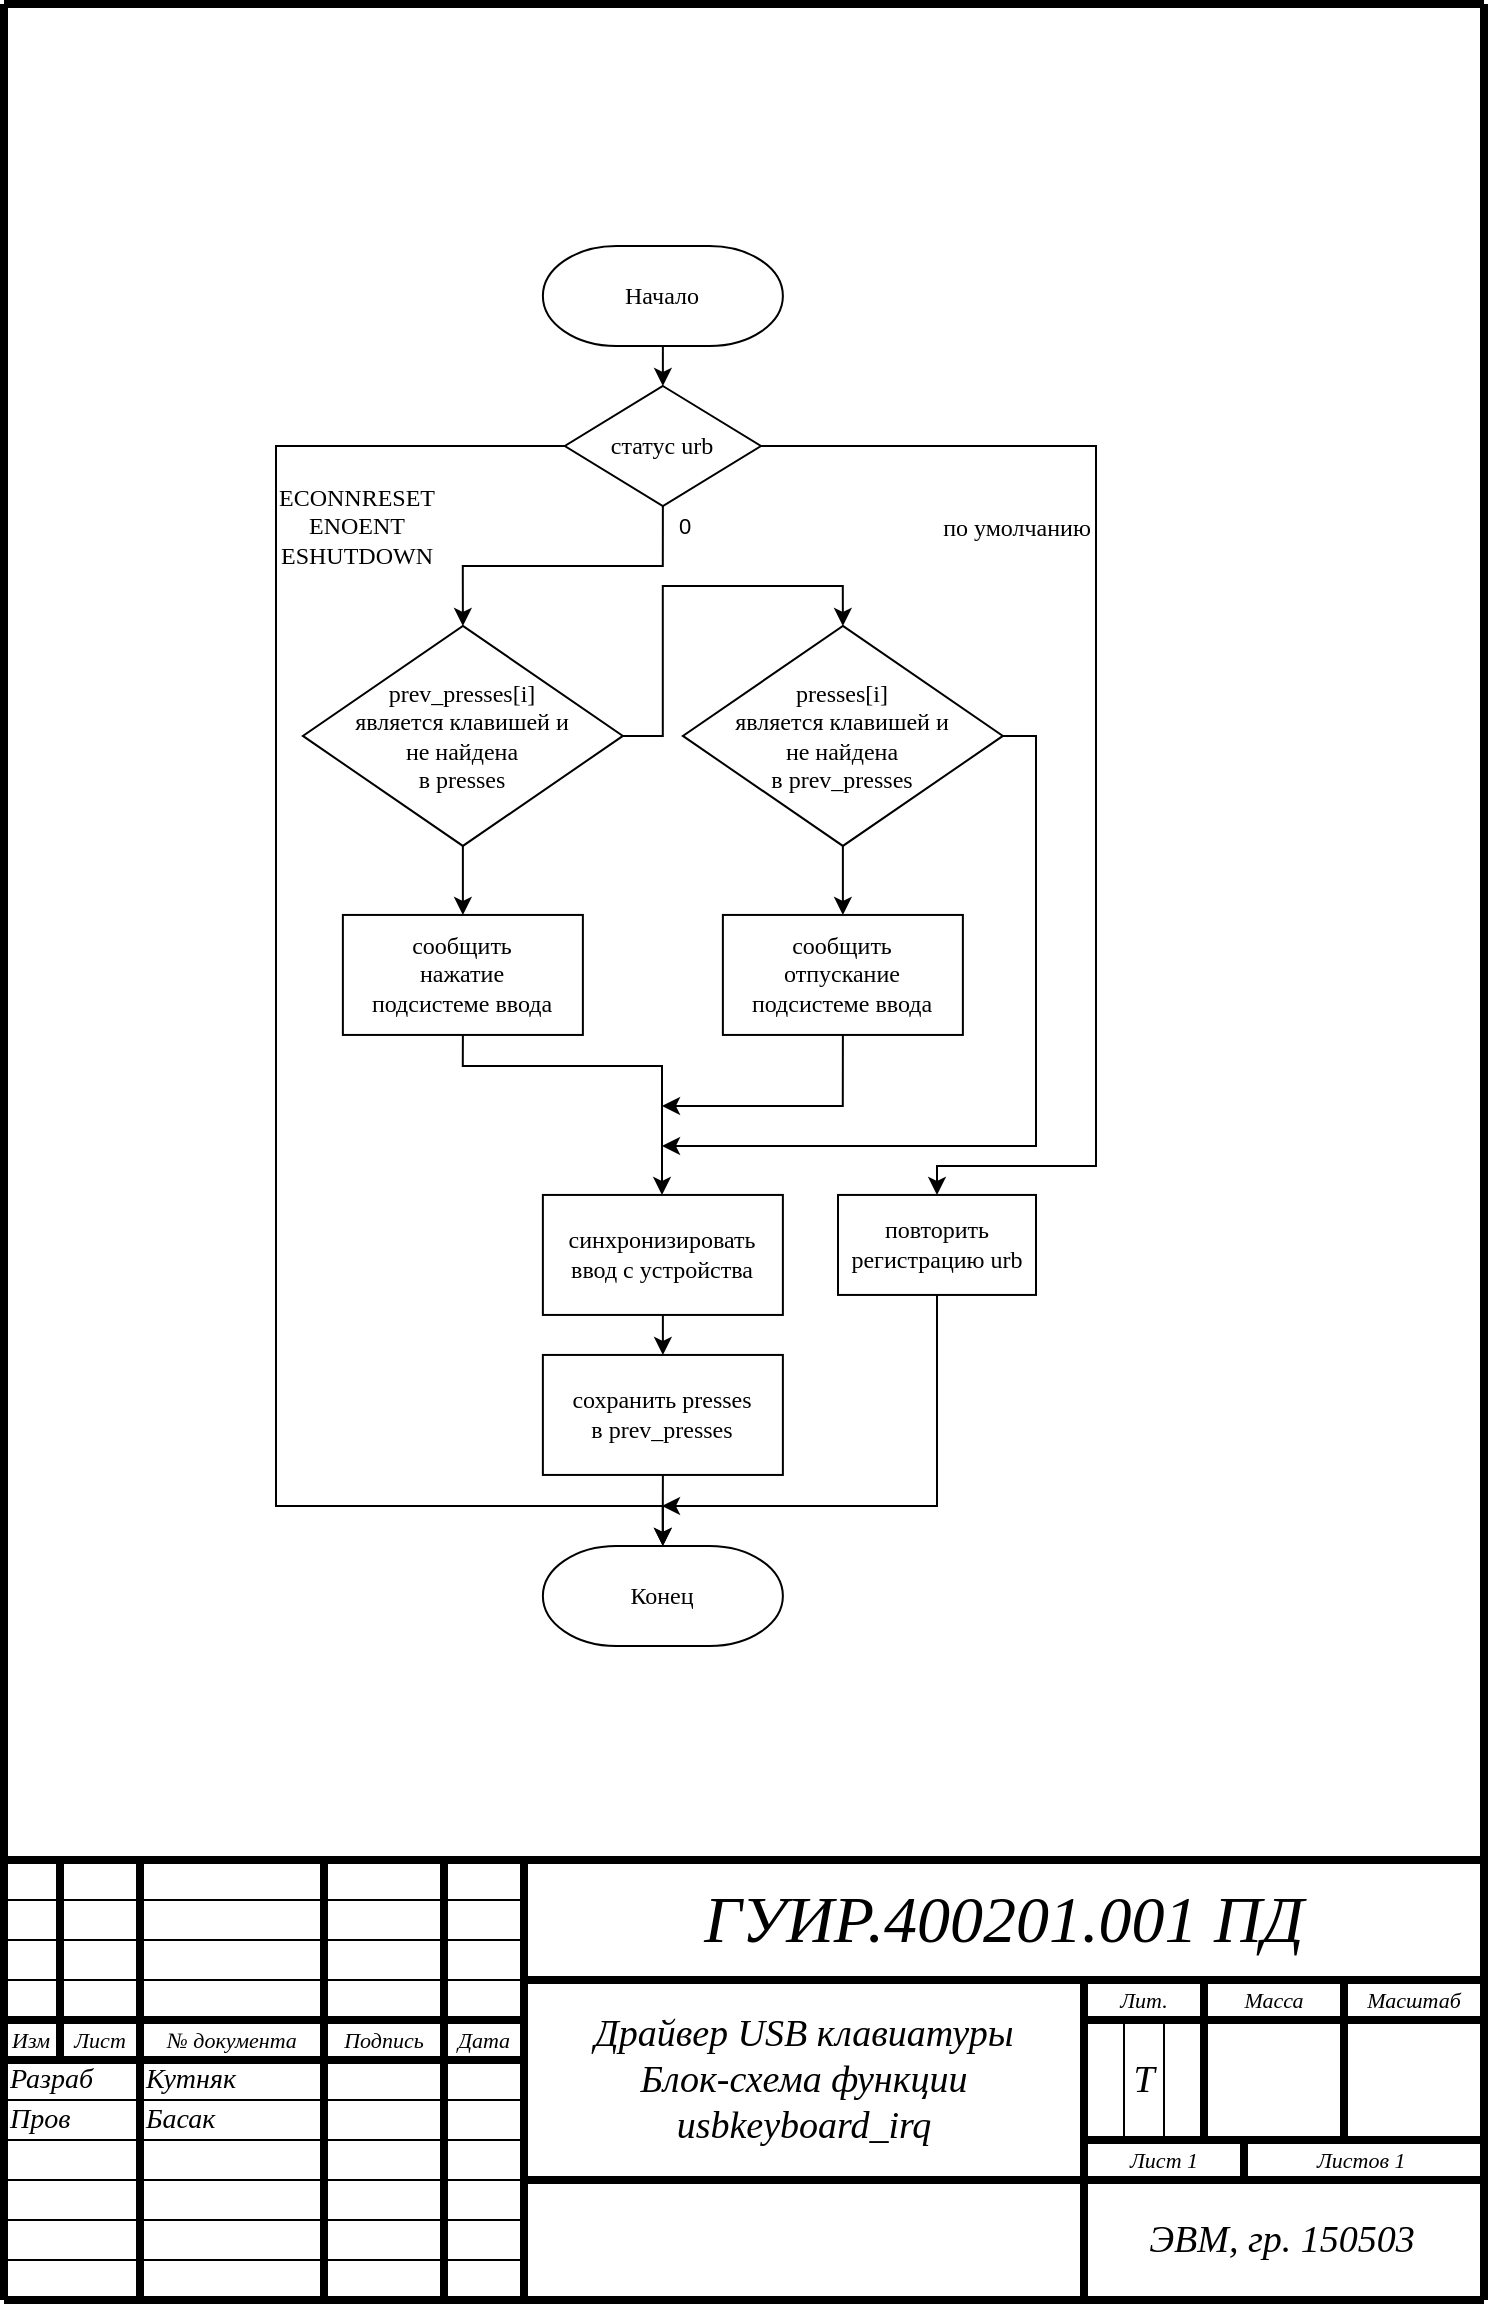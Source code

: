 <mxfile version="21.2.8" type="device">
  <diagram name="2_1.1" id="AGk9PsbKG4yfcmLNKomX">
    <mxGraphModel dx="831" dy="850" grid="1" gridSize="10" guides="1" tooltips="1" connect="1" arrows="1" fold="1" page="1" pageScale="1" pageWidth="827" pageHeight="1169" math="0" shadow="0">
      <root>
        <mxCell id="_mP06q21zTchJCsDbkNZ-0" />
        <mxCell id="_mP06q21zTchJCsDbkNZ-1" parent="_mP06q21zTchJCsDbkNZ-0" />
        <mxCell id="jx_P5qmIkzRaP3UXuOam-67" style="edgeStyle=orthogonalEdgeStyle;rounded=0;orthogonalLoop=1;jettySize=auto;html=1;entryX=0;entryY=0.5;entryDx=0;entryDy=0;entryPerimeter=0;fontSize=10;" parent="_mP06q21zTchJCsDbkNZ-1" edge="1">
          <mxGeometry relative="1" as="geometry">
            <Array as="points">
              <mxPoint x="1622.08" y="360.08" />
              <mxPoint x="1622.08" y="531.08" />
            </Array>
            <mxPoint x="1592.08" y="531.08" as="targetPoint" />
          </mxGeometry>
        </mxCell>
        <mxCell id="jx_P5qmIkzRaP3UXuOam-68" value="Нет" style="edgeLabel;html=1;align=center;verticalAlign=middle;resizable=0;points=[];fontSize=10;" parent="jx_P5qmIkzRaP3UXuOam-67" vertex="1" connectable="0">
          <mxGeometry x="-0.939" y="-1" relative="1" as="geometry">
            <mxPoint y="-11" as="offset" />
          </mxGeometry>
        </mxCell>
        <mxCell id="_O9GX9oBgAqIFVcC1bcC-0" style="vsdxID=5;fillColor=#FFFFFF;gradientColor=none;shape=stencil(nY9LDoAgDERP0z3SI/i5BwkoRAUC+Lu9kGo0Lt3NtK/tFLCOWngFnMUU3Kg2I5MGbIBzY7UKJmUF2ALWvQtqCG6xkrwXhSxqdmvZsNNcxViZ4ewgT64jdDL2hf4E7wsXmsWThd549765c4l+xvYE);strokeColor=#000000;strokeWidth=4;spacingTop=-1;spacingBottom=-1;spacingLeft=-1;spacingRight=-1;labelBackgroundColor=#ffffff;rounded=0;html=1;whiteSpace=wrap;fontFamily=GOST type B;fontSource=https%3A%2F%2Fdrive.google.com%2Fuc%3Fexport%3Ddownload%26id%3D1UrnLVkHcLbHLojcf2ejICCGZ1GY9liKW;" parent="_mP06q21zTchJCsDbkNZ-1" vertex="1">
          <mxGeometry x="900" y="937" width="740" height="220" as="geometry" />
        </mxCell>
        <mxCell id="_O9GX9oBgAqIFVcC1bcC-1" style="vsdxID=30;edgeStyle=none;startArrow=none;endArrow=none;startSize=5;endSize=5;strokeWidth=4;strokeColor=#000000;spacingTop=-1;spacingBottom=-1;spacingLeft=-1;spacingRight=-1;verticalAlign=middle;html=1;labelBackgroundColor=#ffffff;rounded=0;fontFamily=GOST type B;fontSource=https%3A%2F%2Fdrive.google.com%2Fuc%3Fexport%3Ddownload%26id%3D1UrnLVkHcLbHLojcf2ejICCGZ1GY9liKW;" parent="_mP06q21zTchJCsDbkNZ-1" edge="1">
          <mxGeometry relative="1" as="geometry">
            <Array as="points" />
            <mxPoint x="928" y="937" as="sourcePoint" />
            <mxPoint x="928" y="1037" as="targetPoint" />
          </mxGeometry>
        </mxCell>
        <mxCell id="_O9GX9oBgAqIFVcC1bcC-2" style="vsdxID=29;edgeStyle=none;startArrow=none;endArrow=none;startSize=5;endSize=5;strokeColor=#000000;spacingTop=-1;spacingBottom=-1;spacingLeft=-1;spacingRight=-1;verticalAlign=middle;html=1;labelBackgroundColor=#ffffff;rounded=0;fontFamily=GOST type B;fontSource=https%3A%2F%2Fdrive.google.com%2Fuc%3Fexport%3Ddownload%26id%3D1UrnLVkHcLbHLojcf2ejICCGZ1GY9liKW;" parent="_mP06q21zTchJCsDbkNZ-1" edge="1">
          <mxGeometry relative="1" as="geometry">
            <mxPoint as="offset" />
            <Array as="points" />
            <mxPoint x="900" y="1137" as="sourcePoint" />
            <mxPoint x="1160" y="1137" as="targetPoint" />
          </mxGeometry>
        </mxCell>
        <mxCell id="_O9GX9oBgAqIFVcC1bcC-3" style="vsdxID=28;edgeStyle=none;startArrow=none;endArrow=none;startSize=5;endSize=5;strokeColor=#000000;spacingTop=-1;spacingBottom=-1;spacingLeft=-1;spacingRight=-1;verticalAlign=middle;html=1;labelBackgroundColor=#ffffff;rounded=0;fontFamily=GOST type B;fontSource=https%3A%2F%2Fdrive.google.com%2Fuc%3Fexport%3Ddownload%26id%3D1UrnLVkHcLbHLojcf2ejICCGZ1GY9liKW;" parent="_mP06q21zTchJCsDbkNZ-1" edge="1">
          <mxGeometry relative="1" as="geometry">
            <mxPoint as="offset" />
            <Array as="points" />
            <mxPoint x="900" y="1117" as="sourcePoint" />
            <mxPoint x="1160" y="1117" as="targetPoint" />
          </mxGeometry>
        </mxCell>
        <mxCell id="_O9GX9oBgAqIFVcC1bcC-4" style="vsdxID=27;edgeStyle=none;startArrow=none;endArrow=none;startSize=5;endSize=5;strokeColor=#000000;spacingTop=-1;spacingBottom=-1;spacingLeft=-1;spacingRight=-1;verticalAlign=middle;html=1;labelBackgroundColor=#ffffff;rounded=0;fontFamily=GOST type B;fontSource=https%3A%2F%2Fdrive.google.com%2Fuc%3Fexport%3Ddownload%26id%3D1UrnLVkHcLbHLojcf2ejICCGZ1GY9liKW;" parent="_mP06q21zTchJCsDbkNZ-1" edge="1">
          <mxGeometry relative="1" as="geometry">
            <mxPoint as="offset" />
            <Array as="points" />
            <mxPoint x="900" y="1097" as="sourcePoint" />
            <mxPoint x="1160" y="1097" as="targetPoint" />
          </mxGeometry>
        </mxCell>
        <mxCell id="_O9GX9oBgAqIFVcC1bcC-5" style="vsdxID=26;edgeStyle=none;startArrow=none;endArrow=none;startSize=5;endSize=5;strokeColor=#000000;spacingTop=-1;spacingBottom=-1;spacingLeft=-1;spacingRight=-1;verticalAlign=middle;html=1;labelBackgroundColor=#ffffff;rounded=0;fontFamily=GOST type B;fontSource=https%3A%2F%2Fdrive.google.com%2Fuc%3Fexport%3Ddownload%26id%3D1UrnLVkHcLbHLojcf2ejICCGZ1GY9liKW;" parent="_mP06q21zTchJCsDbkNZ-1" edge="1">
          <mxGeometry relative="1" as="geometry">
            <mxPoint as="offset" />
            <Array as="points" />
            <mxPoint x="900" y="1077" as="sourcePoint" />
            <mxPoint x="1160" y="1077" as="targetPoint" />
          </mxGeometry>
        </mxCell>
        <mxCell id="_O9GX9oBgAqIFVcC1bcC-6" style="vsdxID=25;edgeStyle=none;startArrow=none;endArrow=none;startSize=5;endSize=5;strokeColor=#000000;spacingTop=-1;spacingBottom=-1;spacingLeft=-1;spacingRight=-1;verticalAlign=middle;html=1;labelBackgroundColor=#ffffff;rounded=0;fontFamily=GOST type B;fontSource=https%3A%2F%2Fdrive.google.com%2Fuc%3Fexport%3Ddownload%26id%3D1UrnLVkHcLbHLojcf2ejICCGZ1GY9liKW;" parent="_mP06q21zTchJCsDbkNZ-1" edge="1">
          <mxGeometry relative="1" as="geometry">
            <mxPoint as="offset" />
            <Array as="points" />
            <mxPoint x="900" y="1057" as="sourcePoint" />
            <mxPoint x="1160" y="1057" as="targetPoint" />
          </mxGeometry>
        </mxCell>
        <mxCell id="_O9GX9oBgAqIFVcC1bcC-7" style="vsdxID=24;edgeStyle=none;startArrow=none;endArrow=none;startSize=5;endSize=5;strokeWidth=4;strokeColor=#000000;spacingTop=-1;spacingBottom=-1;spacingLeft=-1;spacingRight=-1;verticalAlign=middle;html=1;labelBackgroundColor=#ffffff;rounded=0;fontFamily=GOST type B;fontSource=https%3A%2F%2Fdrive.google.com%2Fuc%3Fexport%3Ddownload%26id%3D1UrnLVkHcLbHLojcf2ejICCGZ1GY9liKW;" parent="_mP06q21zTchJCsDbkNZ-1" edge="1">
          <mxGeometry relative="1" as="geometry">
            <mxPoint as="offset" />
            <Array as="points" />
            <mxPoint x="900" y="1037" as="sourcePoint" />
            <mxPoint x="1160" y="1037" as="targetPoint" />
          </mxGeometry>
        </mxCell>
        <mxCell id="_O9GX9oBgAqIFVcC1bcC-8" style="vsdxID=23;edgeStyle=none;startArrow=none;endArrow=none;startSize=5;endSize=5;strokeWidth=4;strokeColor=#000000;spacingTop=-1;spacingBottom=-1;spacingLeft=-1;spacingRight=-1;verticalAlign=middle;html=1;labelBackgroundColor=#ffffff;rounded=0;fontFamily=GOST type B;fontSource=https%3A%2F%2Fdrive.google.com%2Fuc%3Fexport%3Ddownload%26id%3D1UrnLVkHcLbHLojcf2ejICCGZ1GY9liKW;" parent="_mP06q21zTchJCsDbkNZ-1" edge="1">
          <mxGeometry relative="1" as="geometry">
            <mxPoint as="offset" />
            <Array as="points" />
            <mxPoint x="900" y="1017" as="sourcePoint" />
            <mxPoint x="1160" y="1017" as="targetPoint" />
          </mxGeometry>
        </mxCell>
        <mxCell id="_O9GX9oBgAqIFVcC1bcC-9" style="vsdxID=22;edgeStyle=none;startArrow=none;endArrow=none;startSize=5;endSize=5;strokeColor=#000000;spacingTop=-1;spacingBottom=-1;spacingLeft=-1;spacingRight=-1;verticalAlign=middle;html=1;labelBackgroundColor=#ffffff;rounded=0;fontFamily=GOST type B;fontSource=https%3A%2F%2Fdrive.google.com%2Fuc%3Fexport%3Ddownload%26id%3D1UrnLVkHcLbHLojcf2ejICCGZ1GY9liKW;" parent="_mP06q21zTchJCsDbkNZ-1" edge="1">
          <mxGeometry relative="1" as="geometry">
            <mxPoint as="offset" />
            <Array as="points" />
            <mxPoint x="900" y="997" as="sourcePoint" />
            <mxPoint x="1160" y="997" as="targetPoint" />
          </mxGeometry>
        </mxCell>
        <mxCell id="_O9GX9oBgAqIFVcC1bcC-10" style="vsdxID=21;edgeStyle=none;startArrow=none;endArrow=none;startSize=5;endSize=5;strokeColor=#000000;spacingTop=-1;spacingBottom=-1;spacingLeft=-1;spacingRight=-1;verticalAlign=middle;html=1;labelBackgroundColor=#ffffff;rounded=0;fontFamily=GOST type B;fontSource=https%3A%2F%2Fdrive.google.com%2Fuc%3Fexport%3Ddownload%26id%3D1UrnLVkHcLbHLojcf2ejICCGZ1GY9liKW;" parent="_mP06q21zTchJCsDbkNZ-1" edge="1">
          <mxGeometry relative="1" as="geometry">
            <mxPoint as="offset" />
            <Array as="points" />
            <mxPoint x="900" y="977" as="sourcePoint" />
            <mxPoint x="1160" y="977" as="targetPoint" />
          </mxGeometry>
        </mxCell>
        <mxCell id="_O9GX9oBgAqIFVcC1bcC-11" style="vsdxID=20;edgeStyle=none;startArrow=none;endArrow=none;startSize=5;endSize=5;strokeColor=#000000;spacingTop=-1;spacingBottom=-1;spacingLeft=-1;spacingRight=-1;verticalAlign=middle;html=1;labelBackgroundColor=#ffffff;rounded=0;fontFamily=GOST type B;fontSource=https%3A%2F%2Fdrive.google.com%2Fuc%3Fexport%3Ddownload%26id%3D1UrnLVkHcLbHLojcf2ejICCGZ1GY9liKW;" parent="_mP06q21zTchJCsDbkNZ-1" edge="1">
          <mxGeometry relative="1" as="geometry">
            <mxPoint as="offset" />
            <Array as="points" />
            <mxPoint x="900" y="957" as="sourcePoint" />
            <mxPoint x="1160" y="957" as="targetPoint" />
          </mxGeometry>
        </mxCell>
        <mxCell id="_O9GX9oBgAqIFVcC1bcC-12" style="vsdxID=19;edgeStyle=none;startArrow=none;endArrow=none;startSize=5;endSize=5;strokeWidth=4;strokeColor=#000000;spacingTop=-1;spacingBottom=-1;spacingLeft=-1;spacingRight=-1;verticalAlign=middle;html=1;labelBackgroundColor=#ffffff;rounded=0;fontFamily=GOST type B;fontSource=https%3A%2F%2Fdrive.google.com%2Fuc%3Fexport%3Ddownload%26id%3D1UrnLVkHcLbHLojcf2ejICCGZ1GY9liKW;" parent="_mP06q21zTchJCsDbkNZ-1" edge="1">
          <mxGeometry relative="1" as="geometry">
            <Array as="points" />
            <mxPoint x="968" y="937" as="sourcePoint" />
            <mxPoint x="968" y="1157" as="targetPoint" />
          </mxGeometry>
        </mxCell>
        <mxCell id="_O9GX9oBgAqIFVcC1bcC-13" style="vsdxID=18;edgeStyle=none;startArrow=none;endArrow=none;startSize=5;endSize=5;strokeWidth=4;strokeColor=#000000;spacingTop=-1;spacingBottom=-1;spacingLeft=-1;spacingRight=-1;verticalAlign=middle;html=1;labelBackgroundColor=#ffffff;rounded=0;fontFamily=GOST type B;fontSource=https%3A%2F%2Fdrive.google.com%2Fuc%3Fexport%3Ddownload%26id%3D1UrnLVkHcLbHLojcf2ejICCGZ1GY9liKW;" parent="_mP06q21zTchJCsDbkNZ-1" edge="1">
          <mxGeometry relative="1" as="geometry">
            <Array as="points" />
            <mxPoint x="1060" y="937" as="sourcePoint" />
            <mxPoint x="1060" y="1157" as="targetPoint" />
          </mxGeometry>
        </mxCell>
        <mxCell id="_O9GX9oBgAqIFVcC1bcC-14" style="vsdxID=17;edgeStyle=none;startArrow=none;endArrow=none;startSize=5;endSize=5;strokeWidth=4;strokeColor=#000000;spacingTop=-1;spacingBottom=-1;spacingLeft=-1;spacingRight=-1;verticalAlign=middle;html=1;labelBackgroundColor=#ffffff;rounded=0;fontFamily=GOST type B;fontSource=https%3A%2F%2Fdrive.google.com%2Fuc%3Fexport%3Ddownload%26id%3D1UrnLVkHcLbHLojcf2ejICCGZ1GY9liKW;" parent="_mP06q21zTchJCsDbkNZ-1" edge="1">
          <mxGeometry relative="1" as="geometry">
            <Array as="points" />
            <mxPoint x="1120" y="937" as="sourcePoint" />
            <mxPoint x="1120" y="1157" as="targetPoint" />
          </mxGeometry>
        </mxCell>
        <mxCell id="_O9GX9oBgAqIFVcC1bcC-15" style="vsdxID=16;edgeStyle=none;startArrow=none;endArrow=none;startSize=5;endSize=5;strokeWidth=4;strokeColor=#000000;spacingTop=-1;spacingBottom=-1;spacingLeft=-1;spacingRight=-1;verticalAlign=middle;html=1;labelBackgroundColor=#ffffff;rounded=0;fontFamily=GOST type B;fontSource=https%3A%2F%2Fdrive.google.com%2Fuc%3Fexport%3Ddownload%26id%3D1UrnLVkHcLbHLojcf2ejICCGZ1GY9liKW;" parent="_mP06q21zTchJCsDbkNZ-1" edge="1">
          <mxGeometry relative="1" as="geometry">
            <Array as="points" />
            <mxPoint x="1570" y="997" as="sourcePoint" />
            <mxPoint x="1570" y="1077" as="targetPoint" />
          </mxGeometry>
        </mxCell>
        <mxCell id="_O9GX9oBgAqIFVcC1bcC-16" style="vsdxID=15;edgeStyle=none;startArrow=none;endArrow=none;startSize=5;endSize=5;strokeWidth=4;strokeColor=#000000;spacingTop=-1;spacingBottom=-1;spacingLeft=-1;spacingRight=-1;verticalAlign=middle;html=1;labelBackgroundColor=#ffffff;rounded=0;fontFamily=GOST type B;fontSource=https%3A%2F%2Fdrive.google.com%2Fuc%3Fexport%3Ddownload%26id%3D1UrnLVkHcLbHLojcf2ejICCGZ1GY9liKW;" parent="_mP06q21zTchJCsDbkNZ-1" edge="1">
          <mxGeometry relative="1" as="geometry">
            <Array as="points" />
            <mxPoint x="1520" y="1077" as="sourcePoint" />
            <mxPoint x="1520" y="1097" as="targetPoint" />
          </mxGeometry>
        </mxCell>
        <mxCell id="_O9GX9oBgAqIFVcC1bcC-17" style="vsdxID=14;edgeStyle=none;startArrow=none;endArrow=none;startSize=5;endSize=5;strokeColor=#000000;spacingTop=-1;spacingBottom=-1;spacingLeft=-1;spacingRight=-1;verticalAlign=middle;html=1;labelBackgroundColor=#ffffff;rounded=0;fontFamily=GOST type B;fontSource=https%3A%2F%2Fdrive.google.com%2Fuc%3Fexport%3Ddownload%26id%3D1UrnLVkHcLbHLojcf2ejICCGZ1GY9liKW;" parent="_mP06q21zTchJCsDbkNZ-1" edge="1">
          <mxGeometry relative="1" as="geometry">
            <Array as="points" />
            <mxPoint x="1480" y="1017" as="sourcePoint" />
            <mxPoint x="1480" y="1077" as="targetPoint" />
          </mxGeometry>
        </mxCell>
        <mxCell id="_O9GX9oBgAqIFVcC1bcC-18" style="vsdxID=13;edgeStyle=none;startArrow=none;endArrow=none;startSize=5;endSize=5;strokeColor=#000000;spacingTop=-1;spacingBottom=-1;spacingLeft=-1;spacingRight=-1;verticalAlign=middle;html=1;labelBackgroundColor=#ffffff;rounded=0;fontFamily=GOST type B;fontSource=https%3A%2F%2Fdrive.google.com%2Fuc%3Fexport%3Ddownload%26id%3D1UrnLVkHcLbHLojcf2ejICCGZ1GY9liKW;" parent="_mP06q21zTchJCsDbkNZ-1" edge="1">
          <mxGeometry relative="1" as="geometry">
            <Array as="points" />
            <mxPoint x="1460" y="1017" as="sourcePoint" />
            <mxPoint x="1460" y="1077" as="targetPoint" />
          </mxGeometry>
        </mxCell>
        <mxCell id="_O9GX9oBgAqIFVcC1bcC-19" style="vsdxID=12;edgeStyle=none;startArrow=none;endArrow=none;startSize=5;endSize=5;strokeWidth=4;strokeColor=#000000;spacingTop=-1;spacingBottom=-1;spacingLeft=-1;spacingRight=-1;verticalAlign=middle;html=1;labelBackgroundColor=#ffffff;rounded=0;fontFamily=GOST type B;fontSource=https%3A%2F%2Fdrive.google.com%2Fuc%3Fexport%3Ddownload%26id%3D1UrnLVkHcLbHLojcf2ejICCGZ1GY9liKW;" parent="_mP06q21zTchJCsDbkNZ-1" edge="1">
          <mxGeometry relative="1" as="geometry">
            <Array as="points" />
            <mxPoint x="1500" y="997" as="sourcePoint" />
            <mxPoint x="1500" y="1077" as="targetPoint" />
          </mxGeometry>
        </mxCell>
        <mxCell id="_O9GX9oBgAqIFVcC1bcC-20" style="vsdxID=11;edgeStyle=none;startArrow=none;endArrow=none;startSize=5;endSize=5;strokeWidth=4;strokeColor=#000000;spacingTop=-1;spacingBottom=-1;spacingLeft=-1;spacingRight=-1;verticalAlign=middle;html=1;labelBackgroundColor=#ffffff;rounded=0;fontFamily=GOST type B;fontSource=https%3A%2F%2Fdrive.google.com%2Fuc%3Fexport%3Ddownload%26id%3D1UrnLVkHcLbHLojcf2ejICCGZ1GY9liKW;" parent="_mP06q21zTchJCsDbkNZ-1" edge="1">
          <mxGeometry relative="1" as="geometry">
            <mxPoint as="offset" />
            <Array as="points" />
            <mxPoint x="1440" y="1077" as="sourcePoint" />
            <mxPoint x="1640" y="1077" as="targetPoint" />
          </mxGeometry>
        </mxCell>
        <mxCell id="_O9GX9oBgAqIFVcC1bcC-21" style="vsdxID=10;edgeStyle=none;startArrow=none;endArrow=none;startSize=5;endSize=5;strokeWidth=4;strokeColor=#000000;spacingTop=-1;spacingBottom=-1;spacingLeft=-1;spacingRight=-1;verticalAlign=middle;html=1;labelBackgroundColor=#ffffff;rounded=0;fontFamily=GOST type B;fontSource=https%3A%2F%2Fdrive.google.com%2Fuc%3Fexport%3Ddownload%26id%3D1UrnLVkHcLbHLojcf2ejICCGZ1GY9liKW;" parent="_mP06q21zTchJCsDbkNZ-1" edge="1">
          <mxGeometry relative="1" as="geometry">
            <mxPoint as="offset" />
            <Array as="points" />
            <mxPoint x="1440" y="1017" as="sourcePoint" />
            <mxPoint x="1640" y="1017" as="targetPoint" />
          </mxGeometry>
        </mxCell>
        <mxCell id="_O9GX9oBgAqIFVcC1bcC-22" style="vsdxID=9;edgeStyle=none;startArrow=none;endArrow=none;startSize=5;endSize=5;strokeWidth=4;strokeColor=#000000;spacingTop=-1;spacingBottom=-1;spacingLeft=-1;spacingRight=-1;verticalAlign=middle;html=1;labelBackgroundColor=#ffffff;rounded=0;fontFamily=GOST type B;fontSource=https%3A%2F%2Fdrive.google.com%2Fuc%3Fexport%3Ddownload%26id%3D1UrnLVkHcLbHLojcf2ejICCGZ1GY9liKW;" parent="_mP06q21zTchJCsDbkNZ-1" edge="1">
          <mxGeometry relative="1" as="geometry">
            <Array as="points" />
            <mxPoint x="1440" y="997" as="sourcePoint" />
            <mxPoint x="1440" y="1157" as="targetPoint" />
          </mxGeometry>
        </mxCell>
        <mxCell id="_O9GX9oBgAqIFVcC1bcC-23" style="vsdxID=8;edgeStyle=none;startArrow=none;endArrow=none;startSize=5;endSize=5;strokeWidth=4;strokeColor=#000000;spacingTop=-1;spacingBottom=-1;spacingLeft=-1;spacingRight=-1;verticalAlign=middle;html=1;labelBackgroundColor=#ffffff;rounded=0;fontFamily=GOST type B;fontSource=https%3A%2F%2Fdrive.google.com%2Fuc%3Fexport%3Ddownload%26id%3D1UrnLVkHcLbHLojcf2ejICCGZ1GY9liKW;" parent="_mP06q21zTchJCsDbkNZ-1" edge="1">
          <mxGeometry relative="1" as="geometry">
            <Array as="points" />
            <mxPoint x="1640" y="1097" as="sourcePoint" />
            <mxPoint x="1160" y="1097" as="targetPoint" />
          </mxGeometry>
        </mxCell>
        <mxCell id="_O9GX9oBgAqIFVcC1bcC-24" style="vsdxID=7;edgeStyle=none;startArrow=none;endArrow=none;startSize=5;endSize=5;strokeWidth=4;strokeColor=#000000;spacingTop=-1;spacingBottom=-1;spacingLeft=-1;spacingRight=-1;verticalAlign=middle;html=1;labelBackgroundColor=#ffffff;rounded=0;fontFamily=GOST type B;fontSource=https%3A%2F%2Fdrive.google.com%2Fuc%3Fexport%3Ddownload%26id%3D1UrnLVkHcLbHLojcf2ejICCGZ1GY9liKW;" parent="_mP06q21zTchJCsDbkNZ-1" edge="1">
          <mxGeometry relative="1" as="geometry">
            <Array as="points" />
            <mxPoint x="1160" y="937" as="sourcePoint" />
            <mxPoint x="1160" y="1157" as="targetPoint" />
          </mxGeometry>
        </mxCell>
        <mxCell id="_O9GX9oBgAqIFVcC1bcC-25" style="vsdxID=6;edgeStyle=none;startArrow=none;endArrow=none;startSize=5;endSize=5;strokeWidth=4;strokeColor=#000000;spacingTop=-1;spacingBottom=-1;spacingLeft=-1;spacingRight=-1;verticalAlign=middle;html=1;labelBackgroundColor=#ffffff;rounded=0;fontFamily=GOST type B;fontSource=https%3A%2F%2Fdrive.google.com%2Fuc%3Fexport%3Ddownload%26id%3D1UrnLVkHcLbHLojcf2ejICCGZ1GY9liKW;" parent="_mP06q21zTchJCsDbkNZ-1" edge="1">
          <mxGeometry relative="1" as="geometry">
            <Array as="points" />
            <mxPoint x="1640" y="997" as="sourcePoint" />
            <mxPoint x="1160" y="997" as="targetPoint" />
          </mxGeometry>
        </mxCell>
        <mxCell id="_O9GX9oBgAqIFVcC1bcC-26" value="&lt;font style=&quot;font-size: 11px; color: rgb(0, 0, 0); direction: ltr; letter-spacing: 0px; line-height: 120%; opacity: 1;&quot;&gt;&lt;i&gt;Изм&lt;br&gt;&lt;/i&gt;&lt;/font&gt;" style="verticalAlign=middle;align=center;vsdxID=31;fillColor=none;gradientColor=none;shape=stencil(nZBLDoAgDERP0z3SIyjew0SURgSD+Lu9kMZoXLhwN9O+tukAlrNpJg1SzDH4QW/URgNYgZTkjA4UkwJUgGXng+6DX1zLfmoymdXo17xh5zmRJ6Q42BWCfc2oJfdAr+Yv+AP9Cb7OJ3H/2JG1HNGz/84klThPVCc=);strokeColor=none;strokeWidth=4;spacingTop=-1;spacingBottom=-1;spacingLeft=-1;spacingRight=-1;labelBackgroundColor=none;rounded=0;html=1;whiteSpace=wrap;fontFamily=GOST type B;fontSource=https%3A%2F%2Fdrive.google.com%2Fuc%3Fexport%3Ddownload%26id%3D1UrnLVkHcLbHLojcf2ejICCGZ1GY9liKW;" parent="_mP06q21zTchJCsDbkNZ-1" vertex="1">
          <mxGeometry x="900" y="1019" width="27" height="16" as="geometry" />
        </mxCell>
        <mxCell id="_O9GX9oBgAqIFVcC1bcC-27" value="&lt;font style=&quot;font-size: 11px; color: rgb(0, 0, 0); direction: ltr; letter-spacing: 0px; line-height: 120%; opacity: 1;&quot;&gt;&lt;i&gt;Лист&lt;br&gt;&lt;/i&gt;&lt;/font&gt;" style="verticalAlign=middle;align=center;vsdxID=32;fillColor=none;gradientColor=none;shape=stencil(nZBLDoAgDERP0z3SIyjew0SURgSD+Lu9kMZoXLhwN9O+tukAlrNpJg1SzDH4QW/URgNYgZTkjA4UkwJUgGXng+6DX1zLfmoymdXo17xh5zmRJ6Q42BWCfc2oJfdAr+Yv+AP9Cb7OJ3H/2JG1HNGz/84klThPVCc=);strokeColor=none;strokeWidth=4;spacingTop=-1;spacingBottom=-1;spacingLeft=-1;spacingRight=-1;labelBackgroundColor=none;rounded=0;html=1;whiteSpace=wrap;fontFamily=GOST type B;fontSource=https%3A%2F%2Fdrive.google.com%2Fuc%3Fexport%3Ddownload%26id%3D1UrnLVkHcLbHLojcf2ejICCGZ1GY9liKW;" parent="_mP06q21zTchJCsDbkNZ-1" vertex="1">
          <mxGeometry x="930" y="1019" width="36" height="16" as="geometry" />
        </mxCell>
        <mxCell id="_O9GX9oBgAqIFVcC1bcC-28" value="&lt;font style=&quot;font-size: 11px; color: rgb(0, 0, 0); direction: ltr; letter-spacing: 0px; line-height: 120%; opacity: 1;&quot;&gt;&lt;i&gt;№ документа&lt;br&gt;&lt;/i&gt;&lt;/font&gt;" style="verticalAlign=middle;align=center;vsdxID=33;fillColor=none;gradientColor=none;shape=stencil(nZBLDoAgDERP0z3SIyjew0SURgSD+Lu9kMZoXLhwN9O+tukAlrNpJg1SzDH4QW/URgNYgZTkjA4UkwJUgGXng+6DX1zLfmoymdXo17xh5zmRJ6Q42BWCfc2oJfdAr+Yv+AP9Cb7OJ3H/2JG1HNGz/84klThPVCc=);strokeColor=none;strokeWidth=4;spacingTop=-1;spacingBottom=-1;spacingLeft=-1;spacingRight=-1;labelBackgroundColor=none;rounded=0;html=1;whiteSpace=wrap;fontFamily=GOST type B;fontSource=https%3A%2F%2Fdrive.google.com%2Fuc%3Fexport%3Ddownload%26id%3D1UrnLVkHcLbHLojcf2ejICCGZ1GY9liKW;" parent="_mP06q21zTchJCsDbkNZ-1" vertex="1">
          <mxGeometry x="970" y="1019" width="88" height="16" as="geometry" />
        </mxCell>
        <mxCell id="_O9GX9oBgAqIFVcC1bcC-29" value="&lt;font style=&quot;font-size: 11px; color: rgb(0, 0, 0); direction: ltr; letter-spacing: 0px; line-height: 120%; opacity: 1;&quot;&gt;&lt;i&gt;Подпись&lt;br&gt;&lt;/i&gt;&lt;/font&gt;" style="verticalAlign=middle;align=center;vsdxID=34;fillColor=none;gradientColor=none;shape=stencil(nZBLDoAgDERP0z3SIyjew0SURgSD+Lu9kMZoXLhwN9O+tukAlrNpJg1SzDH4QW/URgNYgZTkjA4UkwJUgGXng+6DX1zLfmoymdXo17xh5zmRJ6Q42BWCfc2oJfdAr+Yv+AP9Cb7OJ3H/2JG1HNGz/84klThPVCc=);strokeColor=none;strokeWidth=4;spacingTop=-1;spacingBottom=-1;spacingLeft=-1;spacingRight=-1;labelBackgroundColor=none;rounded=0;html=1;whiteSpace=wrap;fontFamily=GOST type B;fontSource=https%3A%2F%2Fdrive.google.com%2Fuc%3Fexport%3Ddownload%26id%3D1UrnLVkHcLbHLojcf2ejICCGZ1GY9liKW;" parent="_mP06q21zTchJCsDbkNZ-1" vertex="1">
          <mxGeometry x="1062" y="1019" width="56" height="16" as="geometry" />
        </mxCell>
        <mxCell id="_O9GX9oBgAqIFVcC1bcC-30" value="&lt;font style=&quot;font-size: 11px; color: rgb(0, 0, 0); direction: ltr; letter-spacing: 0px; line-height: 120%; opacity: 1;&quot;&gt;&lt;i&gt;Дата&lt;br&gt;&lt;/i&gt;&lt;/font&gt;" style="verticalAlign=middle;align=center;vsdxID=35;fillColor=none;gradientColor=none;shape=stencil(nZBLDoAgDERP0z3SIyjew0SURgSD+Lu9kMZoXLhwN9O+tukAlrNpJg1SzDH4QW/URgNYgZTkjA4UkwJUgGXng+6DX1zLfmoymdXo17xh5zmRJ6Q42BWCfc2oJfdAr+Yv+AP9Cb7OJ3H/2JG1HNGz/84klThPVCc=);strokeColor=none;strokeWidth=4;spacingTop=-1;spacingBottom=-1;spacingLeft=-1;spacingRight=-1;labelBackgroundColor=none;rounded=0;html=1;whiteSpace=wrap;fontFamily=GOST type B;fontSource=https%3A%2F%2Fdrive.google.com%2Fuc%3Fexport%3Ddownload%26id%3D1UrnLVkHcLbHLojcf2ejICCGZ1GY9liKW;" parent="_mP06q21zTchJCsDbkNZ-1" vertex="1">
          <mxGeometry x="1122" y="1019" width="36" height="16" as="geometry" />
        </mxCell>
        <mxCell id="_O9GX9oBgAqIFVcC1bcC-31" value="&lt;font style=&quot;font-size: 11px; color: rgb(0, 0, 0); direction: ltr; letter-spacing: 0px; line-height: 120%; opacity: 1;&quot;&gt;&lt;i&gt;Лит.&lt;br&gt;&lt;/i&gt;&lt;/font&gt;" style="verticalAlign=middle;align=center;vsdxID=36;fillColor=none;gradientColor=none;shape=stencil(nZBLDoAgDERP0z3SIyjew0SURgSD+Lu9kMZoXLhwN9O+tukAlrNpJg1SzDH4QW/URgNYgZTkjA4UkwJUgGXng+6DX1zLfmoymdXo17xh5zmRJ6Q42BWCfc2oJfdAr+Yv+AP9Cb7OJ3H/2JG1HNGz/84klThPVCc=);strokeColor=none;strokeWidth=4;spacingTop=-1;spacingBottom=-1;spacingLeft=-1;spacingRight=-1;labelBackgroundColor=none;rounded=0;html=1;whiteSpace=wrap;fontFamily=GOST type B;fontSource=https%3A%2F%2Fdrive.google.com%2Fuc%3Fexport%3Ddownload%26id%3D1UrnLVkHcLbHLojcf2ejICCGZ1GY9liKW;" parent="_mP06q21zTchJCsDbkNZ-1" vertex="1">
          <mxGeometry x="1442" y="999" width="56" height="16" as="geometry" />
        </mxCell>
        <mxCell id="_O9GX9oBgAqIFVcC1bcC-32" value="&lt;font style=&quot;font-size: 11px; color: rgb(0, 0, 0); direction: ltr; letter-spacing: 0px; line-height: 120%; opacity: 1;&quot;&gt;&lt;i&gt;Масса&lt;br&gt;&lt;/i&gt;&lt;/font&gt;" style="verticalAlign=middle;align=center;vsdxID=37;fillColor=none;gradientColor=none;shape=stencil(nZBLDoAgDERP0z3SIyjew0SURgSD+Lu9kMZoXLhwN9O+tukAlrNpJg1SzDH4QW/URgNYgZTkjA4UkwJUgGXng+6DX1zLfmoymdXo17xh5zmRJ6Q42BWCfc2oJfdAr+Yv+AP9Cb7OJ3H/2JG1HNGz/84klThPVCc=);strokeColor=none;strokeWidth=4;spacingTop=-1;spacingBottom=-1;spacingLeft=-1;spacingRight=-1;labelBackgroundColor=none;rounded=0;html=1;whiteSpace=wrap;fontFamily=GOST type B;fontSource=https%3A%2F%2Fdrive.google.com%2Fuc%3Fexport%3Ddownload%26id%3D1UrnLVkHcLbHLojcf2ejICCGZ1GY9liKW;" parent="_mP06q21zTchJCsDbkNZ-1" vertex="1">
          <mxGeometry x="1502" y="999" width="66" height="16" as="geometry" />
        </mxCell>
        <mxCell id="_O9GX9oBgAqIFVcC1bcC-33" value="&lt;font style=&quot;font-size: 11px; color: rgb(0, 0, 0); direction: ltr; letter-spacing: 0px; line-height: 120%; opacity: 1;&quot;&gt;&lt;i&gt;Масштаб&lt;br&gt;&lt;/i&gt;&lt;/font&gt;" style="verticalAlign=middle;align=center;vsdxID=38;fillColor=none;gradientColor=none;shape=stencil(nZBLDoAgDERP0z3SIyjew0SURgSD+Lu9kMZoXLhwN9O+tukAlrNpJg1SzDH4QW/URgNYgZTkjA4UkwJUgGXng+6DX1zLfmoymdXo17xh5zmRJ6Q42BWCfc2oJfdAr+Yv+AP9Cb7OJ3H/2JG1HNGz/84klThPVCc=);strokeColor=none;strokeWidth=4;spacingTop=-1;spacingBottom=-1;spacingLeft=-1;spacingRight=-1;labelBackgroundColor=none;rounded=0;html=1;whiteSpace=wrap;fontFamily=GOST type B;fontSource=https%3A%2F%2Fdrive.google.com%2Fuc%3Fexport%3Ddownload%26id%3D1UrnLVkHcLbHLojcf2ejICCGZ1GY9liKW;" parent="_mP06q21zTchJCsDbkNZ-1" vertex="1">
          <mxGeometry x="1572" y="999" width="66" height="16" as="geometry" />
        </mxCell>
        <mxCell id="_O9GX9oBgAqIFVcC1bcC-34" value="&lt;font style=&quot;font-size: 11px; color: rgb(0, 0, 0); direction: ltr; letter-spacing: 0px; line-height: 120%; opacity: 1;&quot;&gt;&lt;i&gt;Лист 1&lt;br&gt;&lt;/i&gt;&lt;/font&gt;" style="verticalAlign=middle;align=center;vsdxID=39;fillColor=none;gradientColor=none;shape=stencil(nZBLDoAgDERP0z3SIyjew0SURgSD+Lu9kMZoXLhwN9O+tukAlrNpJg1SzDH4QW/URgNYgZTkjA4UkwJUgGXng+6DX1zLfmoymdXo17xh5zmRJ6Q42BWCfc2oJfdAr+Yv+AP9Cb7OJ3H/2JG1HNGz/84klThPVCc=);strokeColor=none;strokeWidth=4;spacingTop=-1;spacingBottom=-1;spacingLeft=-1;spacingRight=-1;labelBackgroundColor=none;rounded=0;html=1;whiteSpace=wrap;fontFamily=GOST type B;fontSource=https%3A%2F%2Fdrive.google.com%2Fuc%3Fexport%3Ddownload%26id%3D1UrnLVkHcLbHLojcf2ejICCGZ1GY9liKW;" parent="_mP06q21zTchJCsDbkNZ-1" vertex="1">
          <mxGeometry x="1442" y="1079" width="76" height="16" as="geometry" />
        </mxCell>
        <mxCell id="_O9GX9oBgAqIFVcC1bcC-35" value="&lt;font style=&quot;font-size: 11px; color: rgb(0, 0, 0); direction: ltr; letter-spacing: 0px; line-height: 120%; opacity: 1;&quot;&gt;&lt;i&gt;Листов 1&amp;nbsp;&lt;br&gt;&lt;/i&gt;&lt;/font&gt;" style="verticalAlign=middle;align=center;vsdxID=40;fillColor=none;gradientColor=none;shape=stencil(nZBLDoAgDERP0z3SIyjew0SURgSD+Lu9kMZoXLhwN9O+tukAlrNpJg1SzDH4QW/URgNYgZTkjA4UkwJUgGXng+6DX1zLfmoymdXo17xh5zmRJ6Q42BWCfc2oJfdAr+Yv+AP9Cb7OJ3H/2JG1HNGz/84klThPVCc=);strokeColor=none;strokeWidth=4;spacingTop=-1;spacingBottom=-1;spacingLeft=-1;spacingRight=-1;labelBackgroundColor=none;rounded=0;html=1;whiteSpace=wrap;fontFamily=GOST type B;fontSource=https%3A%2F%2Fdrive.google.com%2Fuc%3Fexport%3Ddownload%26id%3D1UrnLVkHcLbHLojcf2ejICCGZ1GY9liKW;" parent="_mP06q21zTchJCsDbkNZ-1" vertex="1">
          <mxGeometry x="1522" y="1079" width="116" height="16" as="geometry" />
        </mxCell>
        <mxCell id="_O9GX9oBgAqIFVcC1bcC-36" value="&lt;p style=&quot;margin-left: 0 ; margin-right: 0 ; margin-top: 0px ; margin-bottom: 0px ; text-indent: 0 ; direction: rtl&quot;&gt;&lt;font style=&quot;font-size: 14px; color: rgb(0, 0, 0); direction: ltr; letter-spacing: 0px; line-height: 120%; opacity: 1;&quot;&gt;&lt;i&gt;Разраб&lt;br&gt;&lt;/i&gt;&lt;/font&gt;&lt;/p&gt;" style="verticalAlign=middle;align=left;vsdxID=41;fillColor=none;gradientColor=none;shape=stencil(nZBLDoAgDERP0z3SIyjew0SURgSD+Lu9kMZoXLhwN9O+tukAlrNpJg1SzDH4QW/URgNYgZTkjA4UkwJUgGXng+6DX1zLfmoymdXo17xh5zmRJ6Q42BWCfc2oJfdAr+Yv+AP9Cb7OJ3H/2JG1HNGz/84klThPVCc=);strokeColor=none;strokeWidth=4;spacingTop=-1;spacingBottom=-1;spacingLeft=-1;spacingRight=-1;labelBackgroundColor=none;rounded=0;html=1;whiteSpace=wrap;fontFamily=GOST type B;fontSource=https%3A%2F%2Fdrive.google.com%2Fuc%3Fexport%3Ddownload%26id%3D1UrnLVkHcLbHLojcf2ejICCGZ1GY9liKW;" parent="_mP06q21zTchJCsDbkNZ-1" vertex="1">
          <mxGeometry x="902" y="1039" width="66" height="16" as="geometry" />
        </mxCell>
        <mxCell id="_O9GX9oBgAqIFVcC1bcC-37" value="&lt;p style=&quot;margin-left: 0 ; margin-right: 0 ; margin-top: 0px ; margin-bottom: 0px ; text-indent: 0 ; direction: rtl&quot;&gt;&lt;font style=&quot;font-size: 14px; color: rgb(0, 0, 0); direction: ltr; letter-spacing: 0px; line-height: 120%; opacity: 1;&quot;&gt;&lt;i&gt;Пров&lt;br&gt;&lt;/i&gt;&lt;/font&gt;&lt;/p&gt;" style="verticalAlign=middle;align=left;vsdxID=42;fillColor=none;gradientColor=none;shape=stencil(nZBLDoAgDERP0z3SIyjew0SURgSD+Lu9kMZoXLhwN9O+tukAlrNpJg1SzDH4QW/URgNYgZTkjA4UkwJUgGXng+6DX1zLfmoymdXo17xh5zmRJ6Q42BWCfc2oJfdAr+Yv+AP9Cb7OJ3H/2JG1HNGz/84klThPVCc=);strokeColor=none;strokeWidth=4;spacingTop=-1;spacingBottom=-1;spacingLeft=-1;spacingRight=-1;labelBackgroundColor=none;rounded=0;html=1;whiteSpace=wrap;fontFamily=GOST type B;fontSource=https%3A%2F%2Fdrive.google.com%2Fuc%3Fexport%3Ddownload%26id%3D1UrnLVkHcLbHLojcf2ejICCGZ1GY9liKW;" parent="_mP06q21zTchJCsDbkNZ-1" vertex="1">
          <mxGeometry x="902" y="1057" width="64" height="20" as="geometry" />
        </mxCell>
        <mxCell id="_O9GX9oBgAqIFVcC1bcC-38" value="&lt;p style=&quot;margin-left: 0 ; margin-right: 0 ; margin-top: 0px ; margin-bottom: 0px ; text-indent: 0 ; direction: rtl&quot;&gt;&lt;font style=&quot;font-size: 14px; color: rgb(0, 0, 0); direction: ltr; letter-spacing: 0px; line-height: 120%; opacity: 1;&quot;&gt;&lt;i&gt;Кутняк&lt;/i&gt;&lt;/font&gt;&lt;/p&gt;" style="verticalAlign=middle;align=left;vsdxID=43;fillColor=none;gradientColor=none;shape=stencil(nZBLDoAgDERP0z3SIyjew0SURgSD+Lu9kMZoXLhwN9O+tukAlrNpJg1SzDH4QW/URgNYgZTkjA4UkwJUgGXng+6DX1zLfmoymdXo17xh5zmRJ6Q42BWCfc2oJfdAr+Yv+AP9Cb7OJ3H/2JG1HNGz/84klThPVCc=);strokeColor=none;spacingTop=-1;spacingBottom=-1;spacingLeft=-1;spacingRight=-1;labelBackgroundColor=none;rounded=0;html=1;whiteSpace=wrap;fontFamily=GOST type B;fontSource=https%3A%2F%2Fdrive.google.com%2Fuc%3Fexport%3Ddownload%26id%3D1UrnLVkHcLbHLojcf2ejICCGZ1GY9liKW;" parent="_mP06q21zTchJCsDbkNZ-1" vertex="1">
          <mxGeometry x="970" y="1037" width="88" height="20" as="geometry" />
        </mxCell>
        <mxCell id="_O9GX9oBgAqIFVcC1bcC-39" value="&lt;p style=&quot;align:right;margin-left:0;margin-right:0;margin-top:0px;margin-bottom:0px;text-indent:0;valign:middle;direction:rtl;&quot;&gt;&lt;font style=&quot;font-size: 14px; color: rgb(0, 0, 0); direction: ltr; letter-spacing: 0px; line-height: 120%; opacity: 1;&quot;&gt;&lt;i&gt;Басак&lt;/i&gt;&lt;/font&gt;&lt;/p&gt;" style="verticalAlign=middle;align=left;vsdxID=44;fillColor=none;gradientColor=none;shape=stencil(nZBLDoAgDERP0z3SIyjew0SURgSD+Lu9kMZoXLhwN9O+tukAlrNpJg1SzDH4QW/URgNYgZTkjA4UkwJUgGXng+6DX1zLfmoymdXo17xh5zmRJ6Q42BWCfc2oJfdAr+Yv+AP9Cb7OJ3H/2JG1HNGz/84klThPVCc=);strokeColor=none;spacingTop=-1;spacingBottom=-1;spacingLeft=-1;spacingRight=-1;labelBackgroundColor=none;rounded=0;html=1;whiteSpace=wrap;fontFamily=GOST type B;fontSource=https%3A%2F%2Fdrive.google.com%2Fuc%3Fexport%3Ddownload%26id%3D1UrnLVkHcLbHLojcf2ejICCGZ1GY9liKW;" parent="_mP06q21zTchJCsDbkNZ-1" vertex="1">
          <mxGeometry x="970" y="1057" width="88" height="20" as="geometry" />
        </mxCell>
        <mxCell id="_O9GX9oBgAqIFVcC1bcC-40" value="&lt;font style=&quot;font-size: 19px; color: rgb(0, 0, 0); direction: ltr; letter-spacing: 0px; line-height: 120%; opacity: 1;&quot;&gt;&lt;i&gt;ЭВМ, гр. 150503&lt;br&gt;&lt;/i&gt;&lt;/font&gt;" style="verticalAlign=middle;align=center;vsdxID=45;fillColor=none;gradientColor=none;shape=stencil(nZBLDoAgDERP0z3SIyjew0SURgSD+Lu9kMZoXLhwN9O+tukAlrNpJg1SzDH4QW/URgNYgZTkjA4UkwJUgGXng+6DX1zLfmoymdXo17xh5zmRJ6Q42BWCfc2oJfdAr+Yv+AP9Cb7OJ3H/2JG1HNGz/84klThPVCc=);strokeColor=none;spacingTop=-1;spacingBottom=-1;spacingLeft=-1;spacingRight=-1;labelBackgroundColor=none;rounded=0;html=1;whiteSpace=wrap;fontFamily=GOST type B;fontSource=https%3A%2F%2Fdrive.google.com%2Fuc%3Fexport%3Ddownload%26id%3D1UrnLVkHcLbHLojcf2ejICCGZ1GY9liKW;" parent="_mP06q21zTchJCsDbkNZ-1" vertex="1">
          <mxGeometry x="1439" y="1097" width="200" height="60" as="geometry" />
        </mxCell>
        <mxCell id="_O9GX9oBgAqIFVcC1bcC-41" value="&lt;font style=&quot;font-size: 33px; color: rgb(0, 0, 0); direction: ltr; letter-spacing: 0px; line-height: 120%; opacity: 1;&quot;&gt;&lt;i&gt;ГУИР.400201.001 ПД&lt;br&gt;&lt;/i&gt;&lt;/font&gt;" style="verticalAlign=middle;align=center;vsdxID=46;fillColor=none;gradientColor=none;shape=stencil(nZBLDoAgDERP0z3SIyjew0SURgSD+Lu9kMZoXLhwN9O+tukAlrNpJg1SzDH4QW/URgNYgZTkjA4UkwJUgGXng+6DX1zLfmoymdXo17xh5zmRJ6Q42BWCfc2oJfdAr+Yv+AP9Cb7OJ3H/2JG1HNGz/84klThPVCc=);strokeColor=none;spacingTop=-1;spacingBottom=-1;spacingLeft=-1;spacingRight=-1;labelBackgroundColor=none;rounded=0;html=1;whiteSpace=wrap;fontFamily=GOST type B;fontSource=https%3A%2F%2Fdrive.google.com%2Fuc%3Fexport%3Ddownload%26id%3D1UrnLVkHcLbHLojcf2ejICCGZ1GY9liKW;" parent="_mP06q21zTchJCsDbkNZ-1" vertex="1">
          <mxGeometry x="1160" y="937" width="480" height="60" as="geometry" />
        </mxCell>
        <mxCell id="_O9GX9oBgAqIFVcC1bcC-42" value="&lt;font style=&quot;font-size: 19px; color: rgb(0, 0, 0); direction: ltr; letter-spacing: 0px; line-height: 120%; opacity: 1;&quot;&gt;&lt;i&gt;Драйвер USB клавиатуры&lt;br&gt;Блок-схема функции&lt;br&gt;usbkeyboard_irq&lt;br&gt;&lt;/i&gt;&lt;/font&gt;" style="verticalAlign=middle;align=center;vsdxID=47;fillColor=none;gradientColor=none;shape=stencil(nZBLDoAgDERP0z3SIyjew0SURgSD+Lu9kMZoXLhwN9O+tukAlrNpJg1SzDH4QW/URgNYgZTkjA4UkwJUgGXng+6DX1zLfmoymdXo17xh5zmRJ6Q42BWCfc2oJfdAr+Yv+AP9Cb7OJ3H/2JG1HNGz/84klThPVCc=);strokeColor=none;spacingTop=-1;spacingBottom=-1;spacingLeft=-1;spacingRight=-1;labelBackgroundColor=none;rounded=0;html=1;whiteSpace=wrap;fontFamily=GOST type B;fontSource=https%3A%2F%2Fdrive.google.com%2Fuc%3Fexport%3Ddownload%26id%3D1UrnLVkHcLbHLojcf2ejICCGZ1GY9liKW;" parent="_mP06q21zTchJCsDbkNZ-1" vertex="1">
          <mxGeometry x="1160" y="997" width="280" height="100" as="geometry" />
        </mxCell>
        <mxCell id="_O9GX9oBgAqIFVcC1bcC-43" value="&lt;font style=&quot;font-size: 19px; color: rgb(0, 0, 0); direction: ltr; letter-spacing: 0px; line-height: 120%; opacity: 1;&quot;&gt;&lt;i&gt;Т&lt;br&gt;&lt;/i&gt;&lt;/font&gt;" style="verticalAlign=middle;align=center;vsdxID=48;fillColor=none;gradientColor=none;shape=stencil(nZBLDoAgDERP0z3SIyjew0SURgSD+Lu9kMZoXLhwN9O+tukAlrNpJg1SzDH4QW/URgNYgZTkjA4UkwJUgGXng+6DX1zLfmoymdXo17xh5zmRJ6Q42BWCfc2oJfdAr+Yv+AP9Cb7OJ3H/2JG1HNGz/84klThPVCc=);strokeColor=none;spacingTop=-1;spacingBottom=-1;spacingLeft=-1;spacingRight=-1;labelBackgroundColor=none;rounded=0;html=1;whiteSpace=wrap;fontFamily=GOST type B;fontSource=https%3A%2F%2Fdrive.google.com%2Fuc%3Fexport%3Ddownload%26id%3D1UrnLVkHcLbHLojcf2ejICCGZ1GY9liKW;" parent="_mP06q21zTchJCsDbkNZ-1" vertex="1">
          <mxGeometry x="1460" y="1017" width="20" height="60" as="geometry" />
        </mxCell>
        <mxCell id="_O9GX9oBgAqIFVcC1bcC-126" style="vsdxID=1;edgeStyle=none;startArrow=none;endArrow=none;startSize=5;endSize=5;strokeWidth=4;spacingTop=0;spacingBottom=0;spacingLeft=0;spacingRight=0;verticalAlign=middle;html=1;labelBackgroundColor=#ffffff;rounded=0;fontFamily=GOST type B;fontSource=https%3A%2F%2Fdrive.google.com%2Fuc%3Fexport%3Ddownload%26id%3D1UrnLVkHcLbHLojcf2ejICCGZ1GY9liKW;" parent="_mP06q21zTchJCsDbkNZ-1" edge="1">
          <mxGeometry relative="1" as="geometry">
            <mxPoint as="offset" />
            <Array as="points" />
            <mxPoint x="900" y="1157" as="sourcePoint" />
            <mxPoint x="1640" y="1157" as="targetPoint" />
          </mxGeometry>
        </mxCell>
        <mxCell id="_O9GX9oBgAqIFVcC1bcC-127" style="vsdxID=2;edgeStyle=none;startArrow=none;endArrow=none;startSize=5;endSize=5;strokeWidth=4;spacingTop=0;spacingBottom=0;spacingLeft=0;spacingRight=0;verticalAlign=middle;html=1;labelBackgroundColor=#ffffff;rounded=0;fontFamily=GOST type B;fontSource=https%3A%2F%2Fdrive.google.com%2Fuc%3Fexport%3Ddownload%26id%3D1UrnLVkHcLbHLojcf2ejICCGZ1GY9liKW;" parent="_mP06q21zTchJCsDbkNZ-1" edge="1">
          <mxGeometry relative="1" as="geometry">
            <Array as="points" />
            <mxPoint x="1640" y="1157" as="sourcePoint" />
            <mxPoint x="1640" y="9" as="targetPoint" />
          </mxGeometry>
        </mxCell>
        <mxCell id="_O9GX9oBgAqIFVcC1bcC-128" style="vsdxID=3;edgeStyle=none;startArrow=none;endArrow=none;startSize=5;endSize=5;strokeWidth=4;spacingTop=0;spacingBottom=0;spacingLeft=0;spacingRight=0;verticalAlign=middle;html=1;labelBackgroundColor=#ffffff;rounded=0;fontFamily=GOST type B;fontSource=https%3A%2F%2Fdrive.google.com%2Fuc%3Fexport%3Ddownload%26id%3D1UrnLVkHcLbHLojcf2ejICCGZ1GY9liKW;" parent="_mP06q21zTchJCsDbkNZ-1" edge="1">
          <mxGeometry relative="1" as="geometry">
            <Array as="points" />
            <mxPoint x="1640" y="9" as="sourcePoint" />
            <mxPoint x="900" y="9" as="targetPoint" />
          </mxGeometry>
        </mxCell>
        <mxCell id="_O9GX9oBgAqIFVcC1bcC-129" style="vsdxID=4;edgeStyle=none;startArrow=none;endArrow=none;startSize=5;endSize=5;strokeWidth=4;spacingTop=0;spacingBottom=0;spacingLeft=0;spacingRight=0;verticalAlign=middle;html=1;labelBackgroundColor=#ffffff;rounded=0;fontFamily=GOST type B;fontSource=https%3A%2F%2Fdrive.google.com%2Fuc%3Fexport%3Ddownload%26id%3D1UrnLVkHcLbHLojcf2ejICCGZ1GY9liKW;" parent="_mP06q21zTchJCsDbkNZ-1" edge="1">
          <mxGeometry relative="1" as="geometry">
            <Array as="points" />
            <mxPoint x="900" y="9" as="sourcePoint" />
            <mxPoint x="900" y="1157" as="targetPoint" />
          </mxGeometry>
        </mxCell>
        <mxCell id="mzuxW19cFZuREWnsl3Jm-54" style="edgeStyle=orthogonalEdgeStyle;rounded=0;orthogonalLoop=1;jettySize=auto;html=1;exitX=0.5;exitY=1;exitDx=0;exitDy=0;entryX=0.5;entryY=0;entryDx=0;entryDy=0;" parent="_mP06q21zTchJCsDbkNZ-1" source="mzuxW19cFZuREWnsl3Jm-45" target="mzuxW19cFZuREWnsl3Jm-49" edge="1">
          <mxGeometry relative="1" as="geometry" />
        </mxCell>
        <mxCell id="mzuxW19cFZuREWnsl3Jm-79" style="edgeStyle=orthogonalEdgeStyle;rounded=0;orthogonalLoop=1;jettySize=auto;html=1;exitX=1;exitY=0.5;exitDx=0;exitDy=0;" parent="_mP06q21zTchJCsDbkNZ-1" source="mzuxW19cFZuREWnsl3Jm-45" edge="1">
          <mxGeometry relative="1" as="geometry">
            <mxPoint x="1229" y="580" as="targetPoint" />
            <Array as="points">
              <mxPoint x="1416" y="375" />
              <mxPoint x="1416" y="580" />
            </Array>
          </mxGeometry>
        </mxCell>
        <mxCell id="mzuxW19cFZuREWnsl3Jm-45" value="presses[i]&lt;br&gt;является клавишей и&lt;br&gt;не найдена &lt;br&gt;в prev_presses" style="rhombus;whiteSpace=wrap;html=1;fontFamily=GOST type B;fontSource=https%3A%2F%2Fdrive.google.com%2Fuc%3Fexport%3Ddownload%26id%3D1UrnLVkHcLbHLojcf2ejICCGZ1GY9liKW;" parent="_mP06q21zTchJCsDbkNZ-1" vertex="1">
          <mxGeometry x="1239.44" y="319.97" width="160" height="110" as="geometry" />
        </mxCell>
        <mxCell id="mzuxW19cFZuREWnsl3Jm-53" style="edgeStyle=orthogonalEdgeStyle;rounded=0;orthogonalLoop=1;jettySize=auto;html=1;exitX=1;exitY=0.5;exitDx=0;exitDy=0;entryX=0.5;entryY=0;entryDx=0;entryDy=0;" parent="_mP06q21zTchJCsDbkNZ-1" source="mzuxW19cFZuREWnsl3Jm-46" target="mzuxW19cFZuREWnsl3Jm-45" edge="1">
          <mxGeometry relative="1" as="geometry">
            <mxPoint x="1228.44" y="554.47" as="targetPoint" />
          </mxGeometry>
        </mxCell>
        <mxCell id="mzuxW19cFZuREWnsl3Jm-55" style="edgeStyle=orthogonalEdgeStyle;rounded=0;orthogonalLoop=1;jettySize=auto;html=1;exitX=0.5;exitY=1;exitDx=0;exitDy=0;entryX=0.5;entryY=0;entryDx=0;entryDy=0;" parent="_mP06q21zTchJCsDbkNZ-1" source="mzuxW19cFZuREWnsl3Jm-46" target="mzuxW19cFZuREWnsl3Jm-48" edge="1">
          <mxGeometry relative="1" as="geometry" />
        </mxCell>
        <mxCell id="mzuxW19cFZuREWnsl3Jm-46" value="prev_presses[i]&lt;br style=&quot;font-size: 12px;&quot;&gt;является клавишей и&lt;br style=&quot;font-size: 12px;&quot;&gt;не найдена &lt;br style=&quot;font-size: 12px;&quot;&gt;в presses" style="rhombus;whiteSpace=wrap;html=1;fontFamily=GOST type B;fontSource=https%3A%2F%2Fdrive.google.com%2Fuc%3Fexport%3Ddownload%26id%3D1UrnLVkHcLbHLojcf2ejICCGZ1GY9liKW;fontSize=12;" parent="_mP06q21zTchJCsDbkNZ-1" vertex="1">
          <mxGeometry x="1049.44" y="319.97" width="160" height="110" as="geometry" />
        </mxCell>
        <mxCell id="mzuxW19cFZuREWnsl3Jm-77" style="edgeStyle=orthogonalEdgeStyle;rounded=0;orthogonalLoop=1;jettySize=auto;html=1;exitX=0.5;exitY=1;exitDx=0;exitDy=0;" parent="_mP06q21zTchJCsDbkNZ-1" source="mzuxW19cFZuREWnsl3Jm-48" target="mzuxW19cFZuREWnsl3Jm-61" edge="1">
          <mxGeometry relative="1" as="geometry">
            <Array as="points">
              <mxPoint x="1129" y="540" />
              <mxPoint x="1229" y="540" />
            </Array>
          </mxGeometry>
        </mxCell>
        <mxCell id="mzuxW19cFZuREWnsl3Jm-48" value="сообщить&lt;br&gt;нажатие&lt;br&gt;подсистеме ввода" style="rounded=0;whiteSpace=wrap;html=1;fontFamily=GOST type B;fontSource=https%3A%2F%2Fdrive.google.com%2Fuc%3Fexport%3Ddownload%26id%3D1UrnLVkHcLbHLojcf2ejICCGZ1GY9liKW;" parent="_mP06q21zTchJCsDbkNZ-1" vertex="1">
          <mxGeometry x="1069.44" y="464.47" width="120" height="60" as="geometry" />
        </mxCell>
        <mxCell id="mzuxW19cFZuREWnsl3Jm-78" style="edgeStyle=orthogonalEdgeStyle;rounded=0;orthogonalLoop=1;jettySize=auto;html=1;exitX=0.5;exitY=1;exitDx=0;exitDy=0;" parent="_mP06q21zTchJCsDbkNZ-1" source="mzuxW19cFZuREWnsl3Jm-49" edge="1">
          <mxGeometry relative="1" as="geometry">
            <mxPoint x="1229" y="560" as="targetPoint" />
            <Array as="points">
              <mxPoint x="1319" y="560" />
              <mxPoint x="1229" y="560" />
            </Array>
          </mxGeometry>
        </mxCell>
        <mxCell id="mzuxW19cFZuREWnsl3Jm-49" value="сообщить&lt;br&gt;отпускание&lt;br&gt;подсистеме ввода" style="rounded=0;whiteSpace=wrap;html=1;fontFamily=GOST type B;fontSource=https%3A%2F%2Fdrive.google.com%2Fuc%3Fexport%3Ddownload%26id%3D1UrnLVkHcLbHLojcf2ejICCGZ1GY9liKW;" parent="_mP06q21zTchJCsDbkNZ-1" vertex="1">
          <mxGeometry x="1259.44" y="464.47" width="120" height="60" as="geometry" />
        </mxCell>
        <mxCell id="mzuxW19cFZuREWnsl3Jm-65" style="edgeStyle=orthogonalEdgeStyle;rounded=0;orthogonalLoop=1;jettySize=auto;html=1;exitX=0.5;exitY=1;exitDx=0;exitDy=0;entryX=0.5;entryY=0;entryDx=0;entryDy=0;" parent="_mP06q21zTchJCsDbkNZ-1" source="mzuxW19cFZuREWnsl3Jm-61" target="mzuxW19cFZuREWnsl3Jm-64" edge="1">
          <mxGeometry relative="1" as="geometry" />
        </mxCell>
        <mxCell id="mzuxW19cFZuREWnsl3Jm-61" value="синхронизировать&lt;br&gt;ввод с устройства" style="rounded=0;whiteSpace=wrap;html=1;fontFamily=GOST type B;fontSource=https%3A%2F%2Fdrive.google.com%2Fuc%3Fexport%3Ddownload%26id%3D1UrnLVkHcLbHLojcf2ejICCGZ1GY9liKW;" parent="_mP06q21zTchJCsDbkNZ-1" vertex="1">
          <mxGeometry x="1169.44" y="604.47" width="120" height="60" as="geometry" />
        </mxCell>
        <mxCell id="mzuxW19cFZuREWnsl3Jm-70" style="edgeStyle=orthogonalEdgeStyle;rounded=0;orthogonalLoop=1;jettySize=auto;html=1;exitX=0.5;exitY=1;exitDx=0;exitDy=0;" parent="_mP06q21zTchJCsDbkNZ-1" source="mzuxW19cFZuREWnsl3Jm-64" target="mzuxW19cFZuREWnsl3Jm-69" edge="1">
          <mxGeometry relative="1" as="geometry" />
        </mxCell>
        <mxCell id="mzuxW19cFZuREWnsl3Jm-64" value="сохранить presses&lt;br style=&quot;font-size: 12px;&quot;&gt;в prev_presses" style="rounded=0;whiteSpace=wrap;html=1;fontFamily=GOST type B;fontSource=https%3A%2F%2Fdrive.google.com%2Fuc%3Fexport%3Ddownload%26id%3D1UrnLVkHcLbHLojcf2ejICCGZ1GY9liKW;fontSize=12;" parent="_mP06q21zTchJCsDbkNZ-1" vertex="1">
          <mxGeometry x="1169.44" y="684.47" width="120" height="60" as="geometry" />
        </mxCell>
        <mxCell id="mzuxW19cFZuREWnsl3Jm-69" value="&lt;font style=&quot;font-size: 12px;&quot;&gt;Конец&lt;/font&gt;" style="strokeWidth=1;html=1;shape=mxgraph.flowchart.terminator;whiteSpace=wrap;fontSize=12;fontFamily=GOST type B;fontSource=https%3A%2F%2Fdrive.google.com%2Fuc%3Fexport%3Ddownload%26id%3D1UrnLVkHcLbHLojcf2ejICCGZ1GY9liKW;" parent="_mP06q21zTchJCsDbkNZ-1" vertex="1">
          <mxGeometry x="1169.44" y="780" width="120" height="50" as="geometry" />
        </mxCell>
        <mxCell id="mzuxW19cFZuREWnsl3Jm-73" style="edgeStyle=orthogonalEdgeStyle;rounded=0;orthogonalLoop=1;jettySize=auto;html=1;exitX=1;exitY=0.5;exitDx=0;exitDy=0;entryX=0.5;entryY=0;entryDx=0;entryDy=0;" parent="_mP06q21zTchJCsDbkNZ-1" source="mzuxW19cFZuREWnsl3Jm-71" target="mzuxW19cFZuREWnsl3Jm-74" edge="1">
          <mxGeometry relative="1" as="geometry">
            <mxPoint x="1474" y="319.97" as="targetPoint" />
            <Array as="points">
              <mxPoint x="1446" y="230" />
              <mxPoint x="1446" y="590" />
              <mxPoint x="1367" y="590" />
            </Array>
          </mxGeometry>
        </mxCell>
        <mxCell id="mzuxW19cFZuREWnsl3Jm-85" value="&lt;font style=&quot;font-size: 12px;&quot; data-font-src=&quot;https://drive.google.com/uc?export=download&amp;amp;id=1UrnLVkHcLbHLojcf2ejICCGZ1GY9liKW&quot;&gt;по умолчанию&lt;/font&gt;" style="edgeLabel;html=1;align=center;verticalAlign=middle;resizable=0;points=[];fontSize=12;fontFamily=GOST type B;fontSource=https%3A%2F%2Fdrive.google.com%2Fuc%3Fexport%3Ddownload%26id%3D1UrnLVkHcLbHLojcf2ejICCGZ1GY9liKW;labelBackgroundColor=none;" parent="mzuxW19cFZuREWnsl3Jm-73" vertex="1" connectable="0">
          <mxGeometry x="-0.311" y="-1" relative="1" as="geometry">
            <mxPoint x="-39" y="-6" as="offset" />
          </mxGeometry>
        </mxCell>
        <mxCell id="mzuxW19cFZuREWnsl3Jm-81" style="edgeStyle=orthogonalEdgeStyle;rounded=0;orthogonalLoop=1;jettySize=auto;html=1;exitX=0;exitY=0.5;exitDx=0;exitDy=0;entryX=0.5;entryY=0;entryDx=0;entryDy=0;entryPerimeter=0;" parent="_mP06q21zTchJCsDbkNZ-1" source="mzuxW19cFZuREWnsl3Jm-71" target="mzuxW19cFZuREWnsl3Jm-69" edge="1">
          <mxGeometry relative="1" as="geometry">
            <Array as="points">
              <mxPoint x="1036" y="230" />
              <mxPoint x="1036" y="760" />
              <mxPoint x="1229" y="760" />
            </Array>
          </mxGeometry>
        </mxCell>
        <mxCell id="mzuxW19cFZuREWnsl3Jm-84" value="&lt;font style=&quot;font-size: 12px;&quot; data-font-src=&quot;https://drive.google.com/uc?export=download&amp;amp;id=1UrnLVkHcLbHLojcf2ejICCGZ1GY9liKW&quot;&gt;ECONNRESET&lt;br style=&quot;font-size: 12px;&quot;&gt;ENOENT&lt;br style=&quot;font-size: 12px;&quot;&gt;ESHUTDOWN&lt;/font&gt;" style="edgeLabel;html=1;align=center;verticalAlign=middle;resizable=0;points=[];fontFamily=GOST type B;fontSource=https%3A%2F%2Fdrive.google.com%2Fuc%3Fexport%3Ddownload%26id%3D1UrnLVkHcLbHLojcf2ejICCGZ1GY9liKW;fontSize=12;labelBackgroundColor=none;" parent="mzuxW19cFZuREWnsl3Jm-81" vertex="1" connectable="0">
          <mxGeometry x="-0.561" y="-1" relative="1" as="geometry">
            <mxPoint x="41" y="-11" as="offset" />
          </mxGeometry>
        </mxCell>
        <mxCell id="mzuxW19cFZuREWnsl3Jm-82" style="edgeStyle=orthogonalEdgeStyle;rounded=0;orthogonalLoop=1;jettySize=auto;html=1;exitX=0.5;exitY=1;exitDx=0;exitDy=0;entryX=0.5;entryY=0;entryDx=0;entryDy=0;" parent="_mP06q21zTchJCsDbkNZ-1" source="mzuxW19cFZuREWnsl3Jm-71" target="mzuxW19cFZuREWnsl3Jm-46" edge="1">
          <mxGeometry relative="1" as="geometry" />
        </mxCell>
        <mxCell id="mzuxW19cFZuREWnsl3Jm-83" value="0" style="edgeLabel;html=1;align=center;verticalAlign=middle;resizable=0;points=[];labelBackgroundColor=none;" parent="mzuxW19cFZuREWnsl3Jm-82" vertex="1" connectable="0">
          <mxGeometry x="-0.182" y="1" relative="1" as="geometry">
            <mxPoint x="46" y="-21" as="offset" />
          </mxGeometry>
        </mxCell>
        <mxCell id="mzuxW19cFZuREWnsl3Jm-71" value="статус urb" style="rhombus;whiteSpace=wrap;html=1;fontFamily=GOST type B;fontSource=https%3A%2F%2Fdrive.google.com%2Fuc%3Fexport%3Ddownload%26id%3D1UrnLVkHcLbHLojcf2ejICCGZ1GY9liKW;" parent="_mP06q21zTchJCsDbkNZ-1" vertex="1">
          <mxGeometry x="1180.41" y="200" width="98.06" height="60" as="geometry" />
        </mxCell>
        <mxCell id="mzuxW19cFZuREWnsl3Jm-80" style="edgeStyle=orthogonalEdgeStyle;rounded=0;orthogonalLoop=1;jettySize=auto;html=1;exitX=0.5;exitY=1;exitDx=0;exitDy=0;" parent="_mP06q21zTchJCsDbkNZ-1" source="mzuxW19cFZuREWnsl3Jm-74" edge="1">
          <mxGeometry relative="1" as="geometry">
            <mxPoint x="1229" y="760" as="targetPoint" />
            <Array as="points">
              <mxPoint x="1367" y="760" />
            </Array>
          </mxGeometry>
        </mxCell>
        <mxCell id="mzuxW19cFZuREWnsl3Jm-74" value="повторить регистрацию urb" style="rounded=0;whiteSpace=wrap;html=1;fontFamily=GOST type B;fontSource=https%3A%2F%2Fdrive.google.com%2Fuc%3Fexport%3Ddownload%26id%3D1UrnLVkHcLbHLojcf2ejICCGZ1GY9liKW;" parent="_mP06q21zTchJCsDbkNZ-1" vertex="1">
          <mxGeometry x="1317" y="604.47" width="99" height="50" as="geometry" />
        </mxCell>
        <mxCell id="mzuxW19cFZuREWnsl3Jm-87" style="edgeStyle=orthogonalEdgeStyle;rounded=0;orthogonalLoop=1;jettySize=auto;html=1;exitX=0.5;exitY=1;exitDx=0;exitDy=0;exitPerimeter=0;entryX=0.5;entryY=0;entryDx=0;entryDy=0;" parent="_mP06q21zTchJCsDbkNZ-1" source="mzuxW19cFZuREWnsl3Jm-86" target="mzuxW19cFZuREWnsl3Jm-71" edge="1">
          <mxGeometry relative="1" as="geometry" />
        </mxCell>
        <mxCell id="mzuxW19cFZuREWnsl3Jm-86" value="&lt;font style=&quot;font-size: 12px;&quot;&gt;Начало&lt;/font&gt;" style="strokeWidth=1;html=1;shape=mxgraph.flowchart.terminator;whiteSpace=wrap;fontSize=12;fontFamily=GOST type B;fontSource=https%3A%2F%2Fdrive.google.com%2Fuc%3Fexport%3Ddownload%26id%3D1UrnLVkHcLbHLojcf2ejICCGZ1GY9liKW;" parent="_mP06q21zTchJCsDbkNZ-1" vertex="1">
          <mxGeometry x="1169.44" y="130" width="120" height="50" as="geometry" />
        </mxCell>
      </root>
    </mxGraphModel>
  </diagram>
</mxfile>
